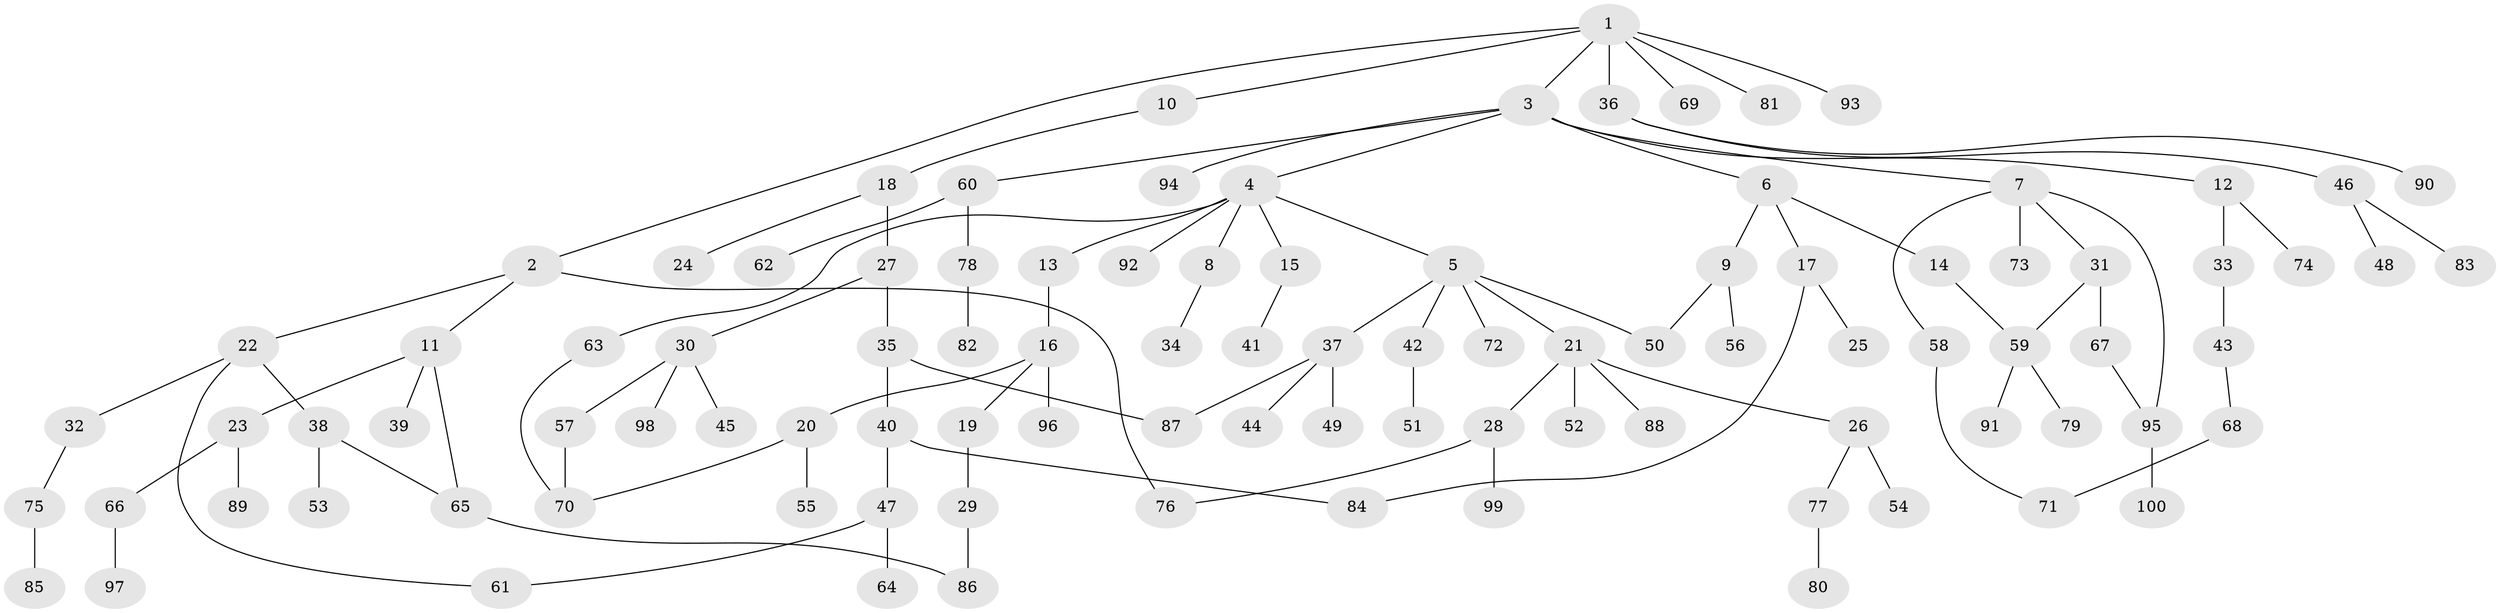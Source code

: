 // coarse degree distribution, {7: 0.04, 6: 0.04, 4: 0.12, 3: 0.2, 2: 0.2, 1: 0.4}
// Generated by graph-tools (version 1.1) at 2025/16/03/04/25 18:16:58]
// undirected, 100 vertices, 111 edges
graph export_dot {
graph [start="1"]
  node [color=gray90,style=filled];
  1;
  2;
  3;
  4;
  5;
  6;
  7;
  8;
  9;
  10;
  11;
  12;
  13;
  14;
  15;
  16;
  17;
  18;
  19;
  20;
  21;
  22;
  23;
  24;
  25;
  26;
  27;
  28;
  29;
  30;
  31;
  32;
  33;
  34;
  35;
  36;
  37;
  38;
  39;
  40;
  41;
  42;
  43;
  44;
  45;
  46;
  47;
  48;
  49;
  50;
  51;
  52;
  53;
  54;
  55;
  56;
  57;
  58;
  59;
  60;
  61;
  62;
  63;
  64;
  65;
  66;
  67;
  68;
  69;
  70;
  71;
  72;
  73;
  74;
  75;
  76;
  77;
  78;
  79;
  80;
  81;
  82;
  83;
  84;
  85;
  86;
  87;
  88;
  89;
  90;
  91;
  92;
  93;
  94;
  95;
  96;
  97;
  98;
  99;
  100;
  1 -- 2;
  1 -- 3;
  1 -- 10;
  1 -- 36;
  1 -- 69;
  1 -- 81;
  1 -- 93;
  2 -- 11;
  2 -- 22;
  2 -- 76;
  3 -- 4;
  3 -- 6;
  3 -- 7;
  3 -- 12;
  3 -- 60;
  3 -- 94;
  4 -- 5;
  4 -- 8;
  4 -- 13;
  4 -- 15;
  4 -- 63;
  4 -- 92;
  5 -- 21;
  5 -- 37;
  5 -- 42;
  5 -- 50;
  5 -- 72;
  6 -- 9;
  6 -- 14;
  6 -- 17;
  7 -- 31;
  7 -- 58;
  7 -- 73;
  7 -- 95;
  8 -- 34;
  9 -- 56;
  9 -- 50;
  10 -- 18;
  11 -- 23;
  11 -- 39;
  11 -- 65;
  12 -- 33;
  12 -- 74;
  13 -- 16;
  14 -- 59;
  15 -- 41;
  16 -- 19;
  16 -- 20;
  16 -- 96;
  17 -- 25;
  17 -- 84;
  18 -- 24;
  18 -- 27;
  19 -- 29;
  20 -- 55;
  20 -- 70;
  21 -- 26;
  21 -- 28;
  21 -- 52;
  21 -- 88;
  22 -- 32;
  22 -- 38;
  22 -- 61;
  23 -- 66;
  23 -- 89;
  26 -- 54;
  26 -- 77;
  27 -- 30;
  27 -- 35;
  28 -- 76;
  28 -- 99;
  29 -- 86;
  30 -- 45;
  30 -- 57;
  30 -- 98;
  31 -- 67;
  31 -- 59;
  32 -- 75;
  33 -- 43;
  35 -- 40;
  35 -- 87;
  36 -- 46;
  36 -- 90;
  37 -- 44;
  37 -- 49;
  37 -- 87;
  38 -- 53;
  38 -- 65;
  40 -- 47;
  40 -- 84;
  42 -- 51;
  43 -- 68;
  46 -- 48;
  46 -- 83;
  47 -- 64;
  47 -- 61;
  57 -- 70;
  58 -- 71;
  59 -- 79;
  59 -- 91;
  60 -- 62;
  60 -- 78;
  63 -- 70;
  65 -- 86;
  66 -- 97;
  67 -- 95;
  68 -- 71;
  75 -- 85;
  77 -- 80;
  78 -- 82;
  95 -- 100;
}
